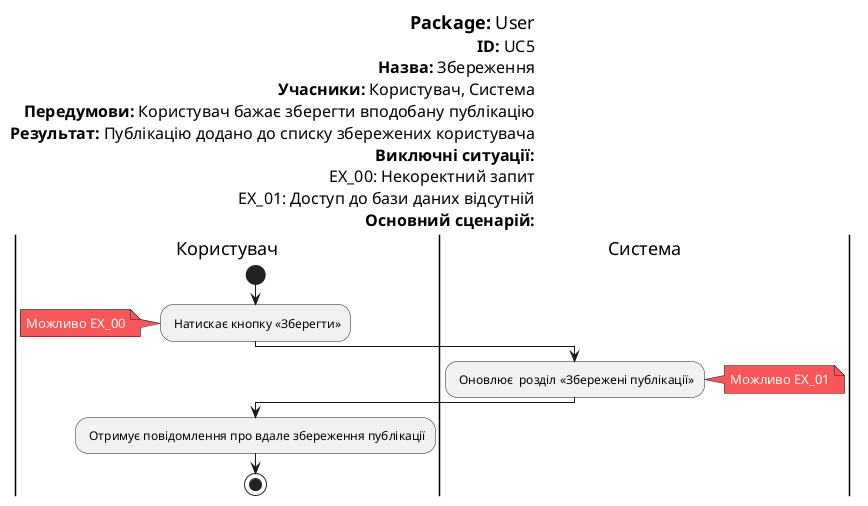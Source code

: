 @startuml 

left header
<font color=000 size=18><b>Package:</b> User
<font color=000 size=16><b>ID:</b> UC5
<font color=000 size=16><b>Назва:</b> Збереження
<font color=000 size=16><b>Учасники:</b> Користувач, Система
<font color=000 size=16><b>Передумови:</b> Користувач бажає зберегти вподобану публікацію
<font color=000 size=16><b>Результат:</b> Публікацію додано до списку збережених користувача
<font color=000 size=16><b>Виключні ситуації:</b>
<font color=000 size=16>EX_00: Некоректний запит
<font color=000 size=16>EX_01: Доступ до бази даних відсутній
<font color=000 size=16><b>Основний сценарій:</b>
end header

skinparam	shadowing false
skinparam Note {
	BackgroundColor #f85658
	FontColor #ffffff
}

|Користувач|
start
: Натискає кнопку «Зберегти»;
note left
Можливо ЕХ_00
end note

|Система|
: Оновлює  розділ «Збережені публікації»;
note right
Можливо ЕХ_01
end note


|Користувач|
: Отримує повідомлення про вдале збереження публікації;

stop;
@enduml
